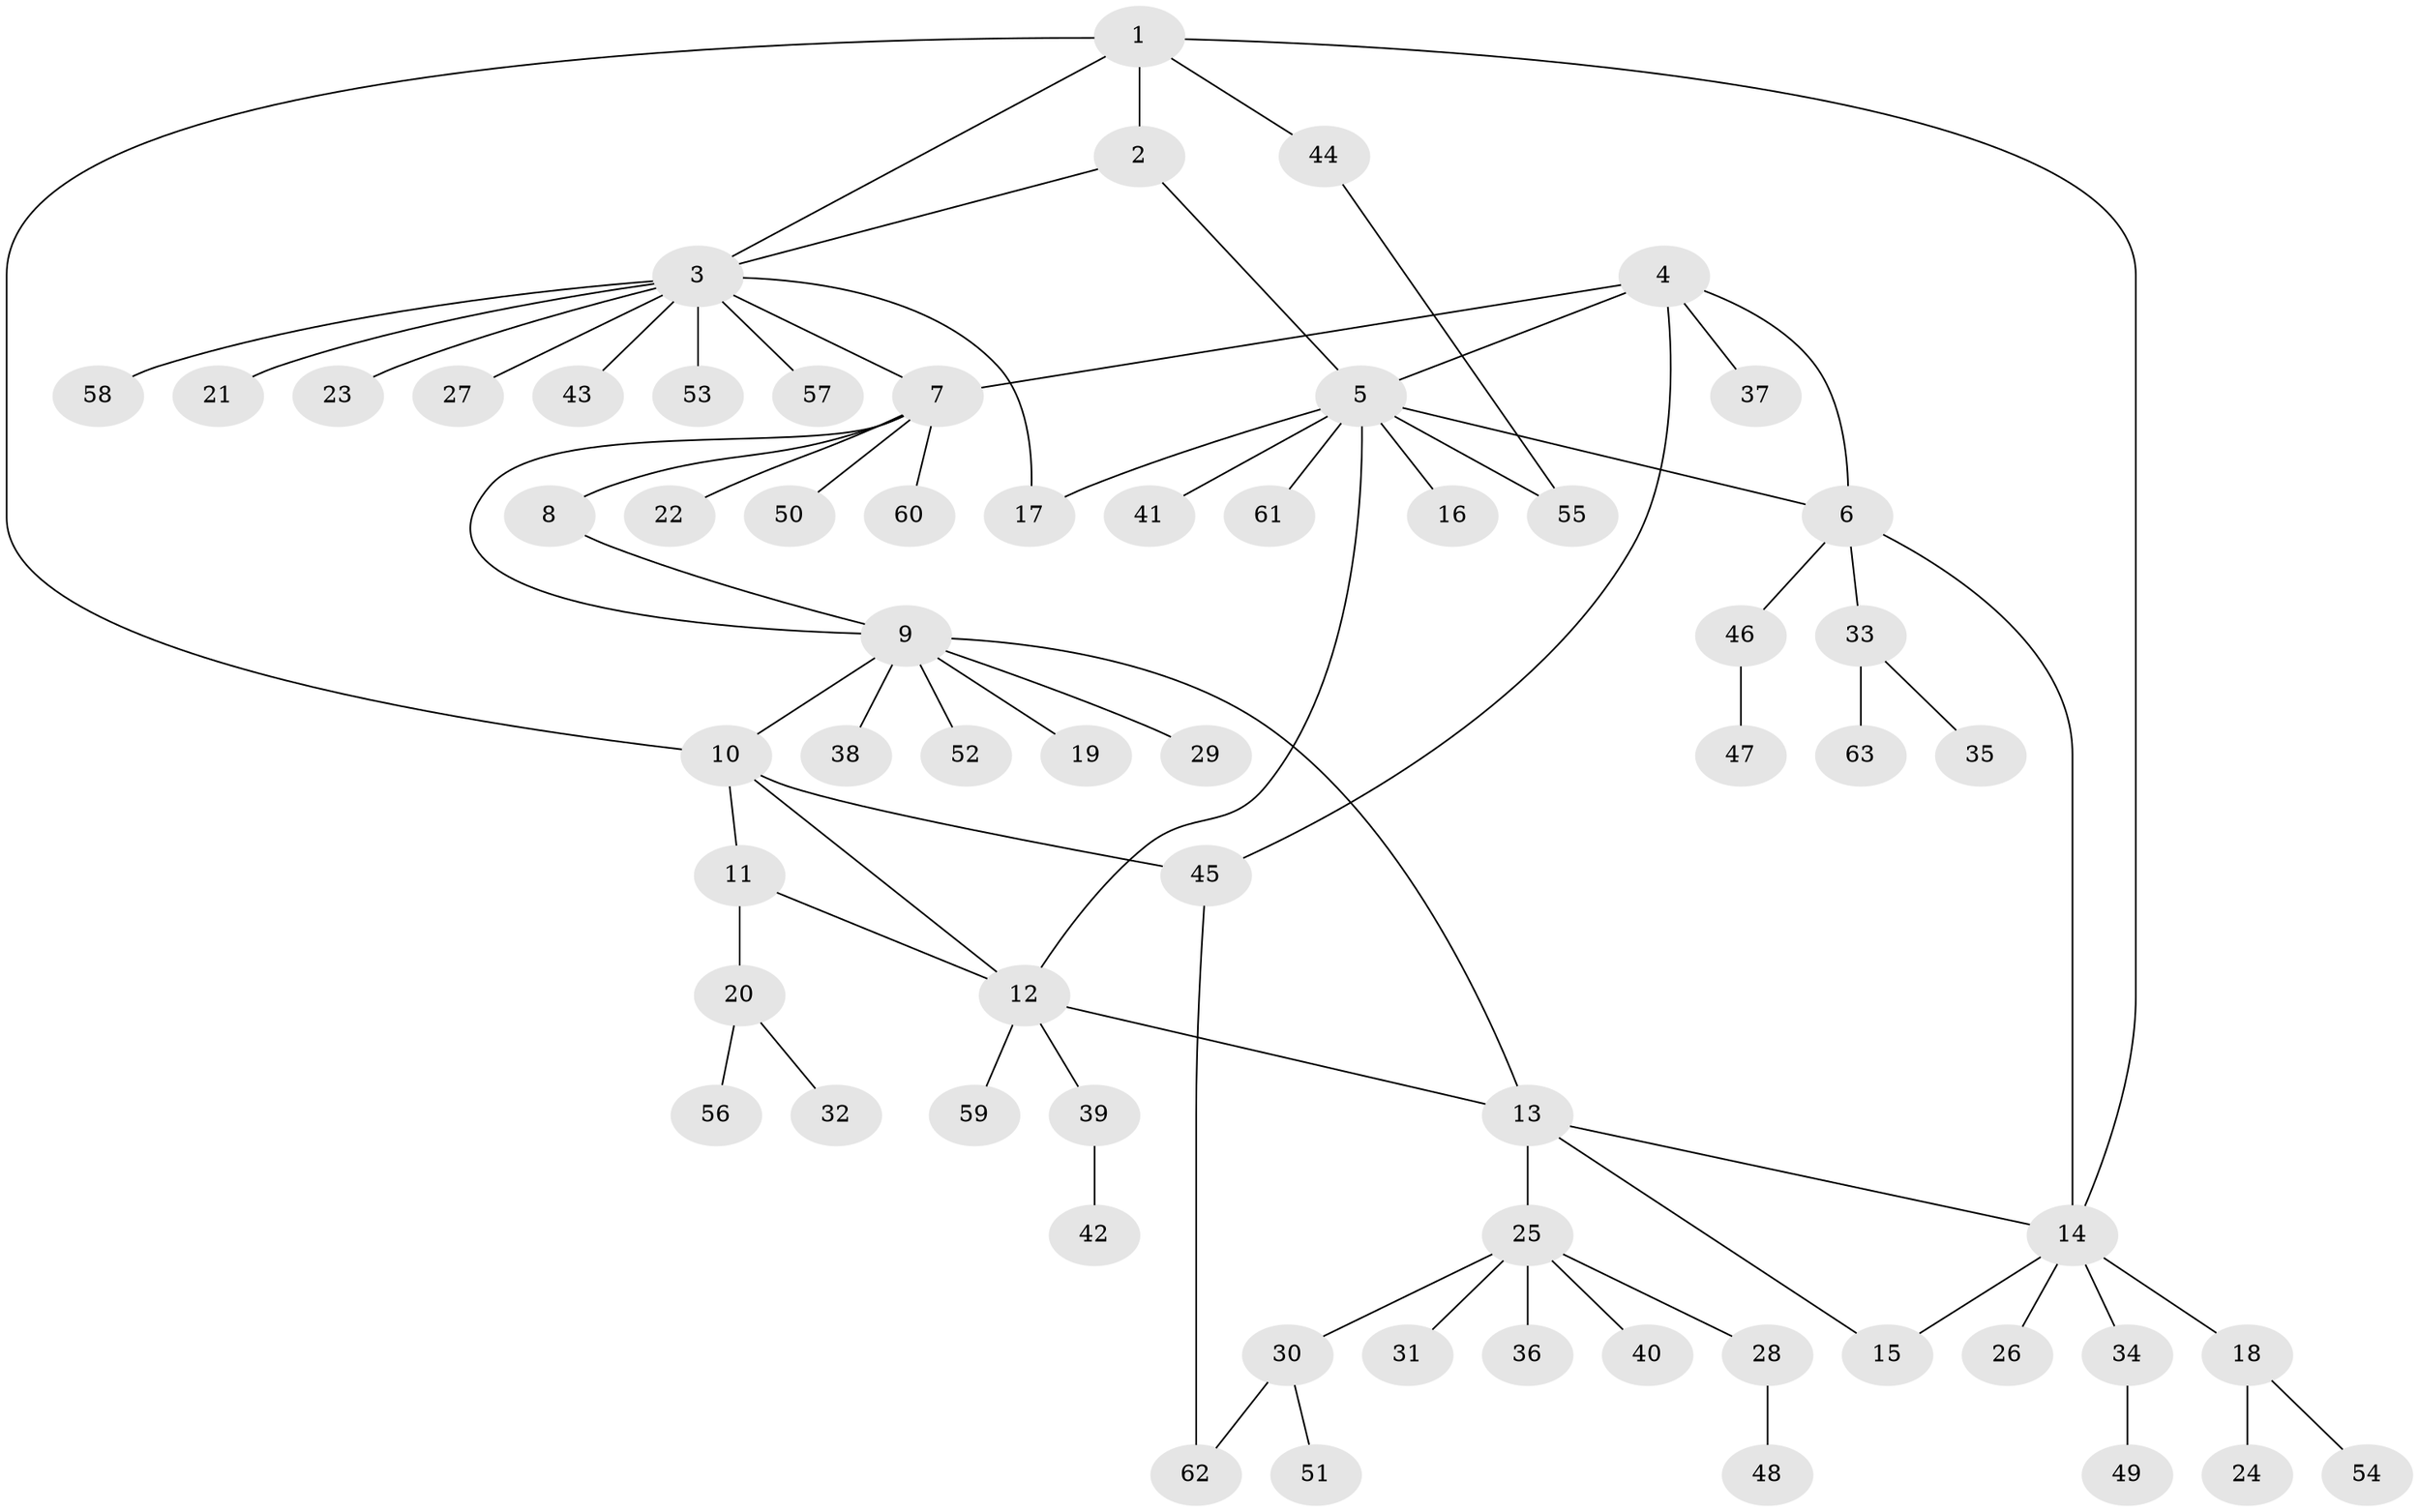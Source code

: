 // Generated by graph-tools (version 1.1) at 2025/26/03/09/25 03:26:47]
// undirected, 63 vertices, 77 edges
graph export_dot {
graph [start="1"]
  node [color=gray90,style=filled];
  1;
  2;
  3;
  4;
  5;
  6;
  7;
  8;
  9;
  10;
  11;
  12;
  13;
  14;
  15;
  16;
  17;
  18;
  19;
  20;
  21;
  22;
  23;
  24;
  25;
  26;
  27;
  28;
  29;
  30;
  31;
  32;
  33;
  34;
  35;
  36;
  37;
  38;
  39;
  40;
  41;
  42;
  43;
  44;
  45;
  46;
  47;
  48;
  49;
  50;
  51;
  52;
  53;
  54;
  55;
  56;
  57;
  58;
  59;
  60;
  61;
  62;
  63;
  1 -- 2;
  1 -- 3;
  1 -- 10;
  1 -- 14;
  1 -- 44;
  2 -- 3;
  2 -- 5;
  3 -- 7;
  3 -- 17;
  3 -- 21;
  3 -- 23;
  3 -- 27;
  3 -- 43;
  3 -- 53;
  3 -- 57;
  3 -- 58;
  4 -- 5;
  4 -- 6;
  4 -- 7;
  4 -- 37;
  4 -- 45;
  5 -- 6;
  5 -- 12;
  5 -- 16;
  5 -- 17;
  5 -- 41;
  5 -- 55;
  5 -- 61;
  6 -- 14;
  6 -- 33;
  6 -- 46;
  7 -- 8;
  7 -- 9;
  7 -- 22;
  7 -- 50;
  7 -- 60;
  8 -- 9;
  9 -- 10;
  9 -- 13;
  9 -- 19;
  9 -- 29;
  9 -- 38;
  9 -- 52;
  10 -- 11;
  10 -- 12;
  10 -- 45;
  11 -- 12;
  11 -- 20;
  12 -- 13;
  12 -- 39;
  12 -- 59;
  13 -- 14;
  13 -- 15;
  13 -- 25;
  14 -- 15;
  14 -- 18;
  14 -- 26;
  14 -- 34;
  18 -- 24;
  18 -- 54;
  20 -- 32;
  20 -- 56;
  25 -- 28;
  25 -- 30;
  25 -- 31;
  25 -- 36;
  25 -- 40;
  28 -- 48;
  30 -- 51;
  30 -- 62;
  33 -- 35;
  33 -- 63;
  34 -- 49;
  39 -- 42;
  44 -- 55;
  45 -- 62;
  46 -- 47;
}
